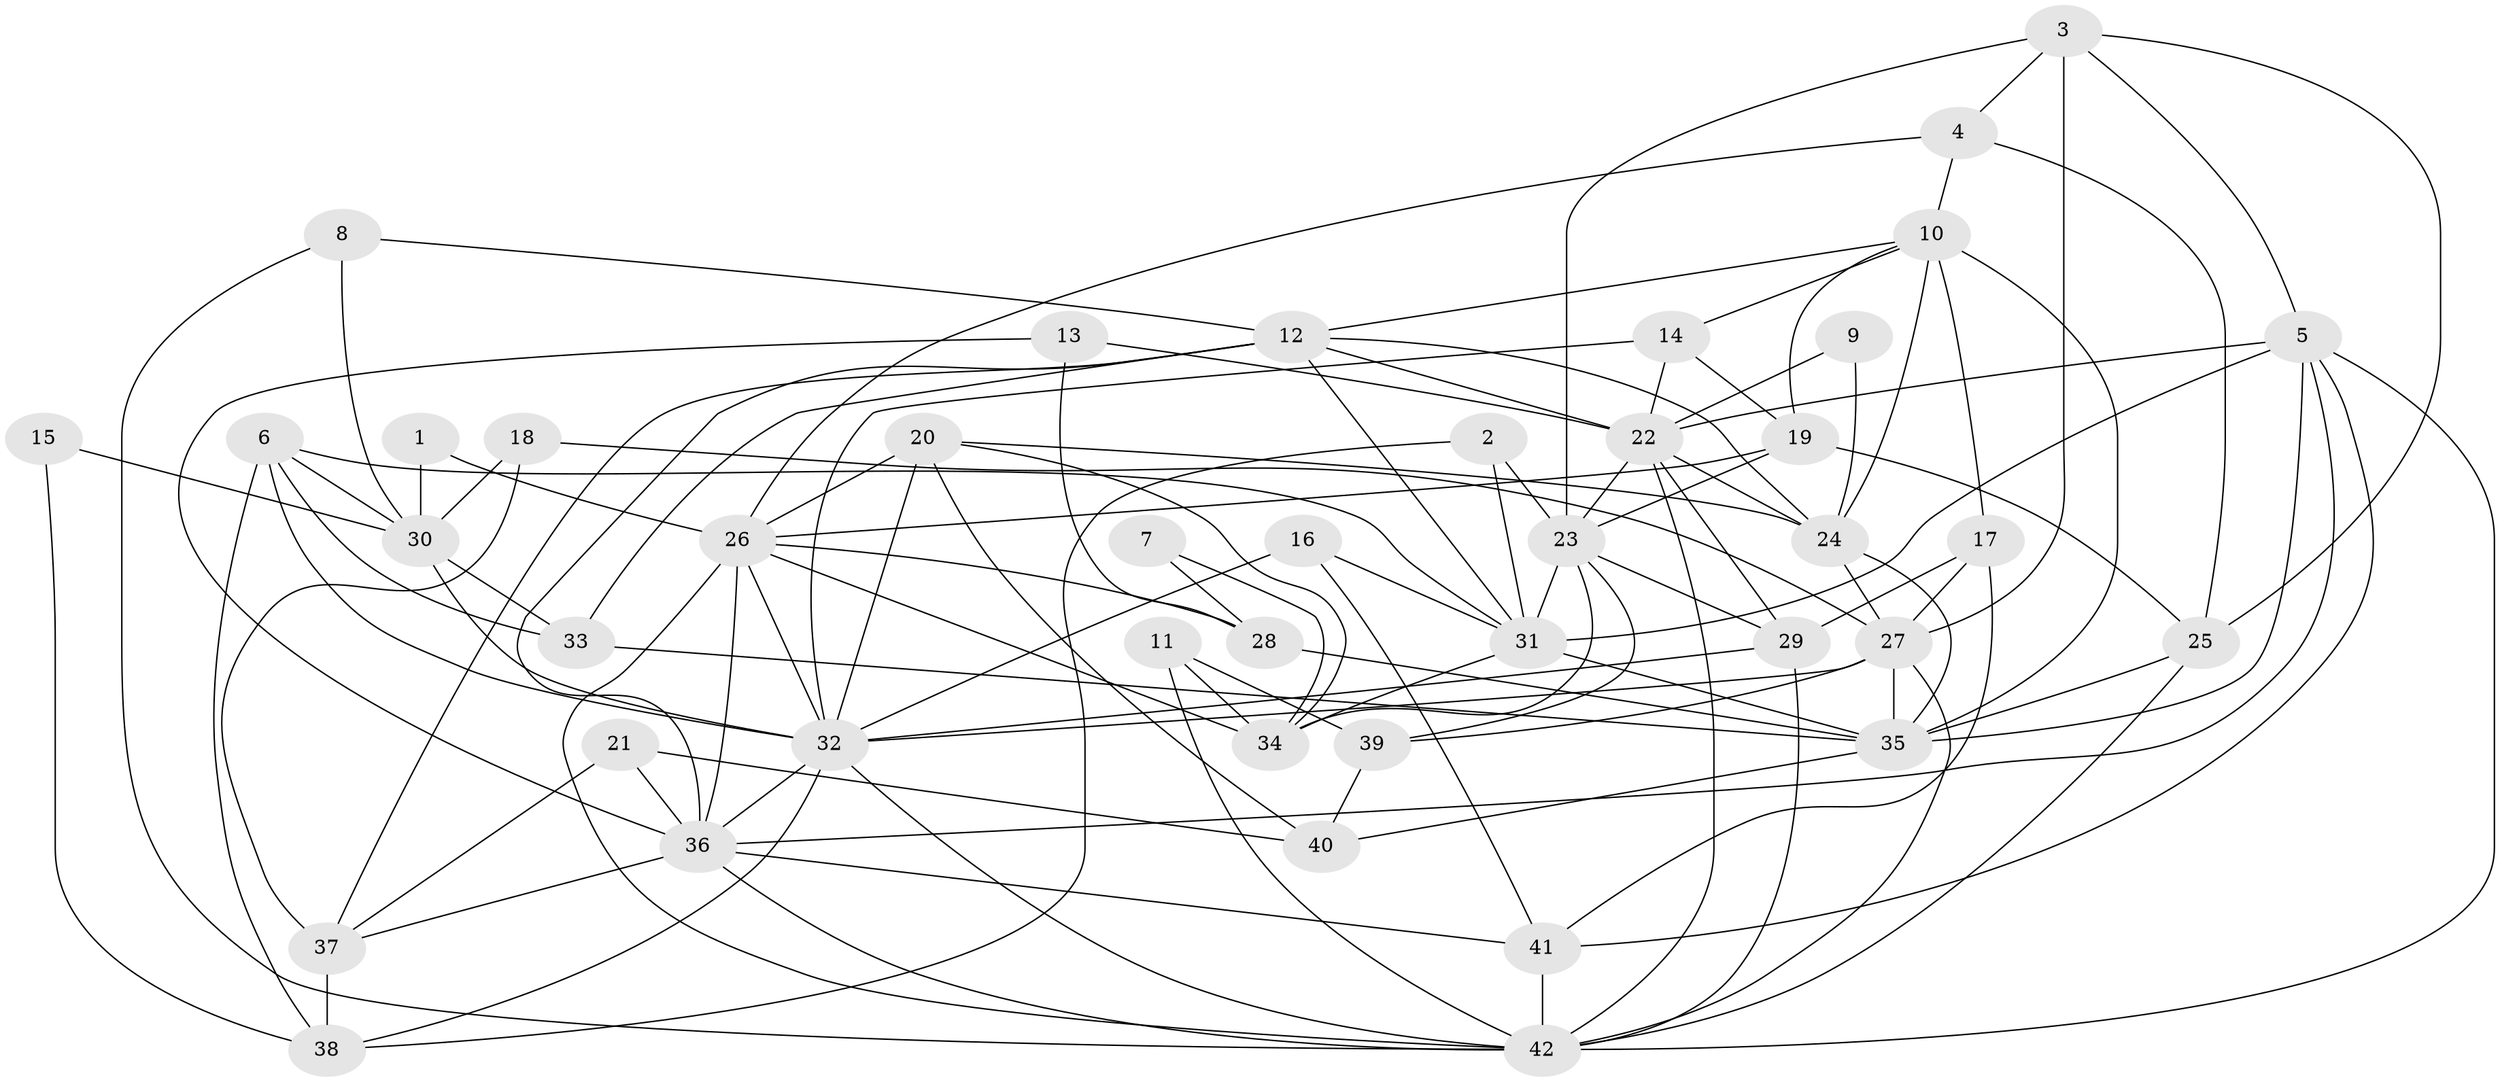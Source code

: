 // original degree distribution, {4: 0.27380952380952384, 5: 0.19047619047619047, 2: 0.15476190476190477, 6: 0.08333333333333333, 3: 0.23809523809523808, 7: 0.047619047619047616, 8: 0.011904761904761904}
// Generated by graph-tools (version 1.1) at 2025/50/03/09/25 03:50:12]
// undirected, 42 vertices, 113 edges
graph export_dot {
graph [start="1"]
  node [color=gray90,style=filled];
  1;
  2;
  3;
  4;
  5;
  6;
  7;
  8;
  9;
  10;
  11;
  12;
  13;
  14;
  15;
  16;
  17;
  18;
  19;
  20;
  21;
  22;
  23;
  24;
  25;
  26;
  27;
  28;
  29;
  30;
  31;
  32;
  33;
  34;
  35;
  36;
  37;
  38;
  39;
  40;
  41;
  42;
  1 -- 26 [weight=1.0];
  1 -- 30 [weight=1.0];
  2 -- 23 [weight=1.0];
  2 -- 31 [weight=1.0];
  2 -- 38 [weight=1.0];
  3 -- 4 [weight=1.0];
  3 -- 5 [weight=1.0];
  3 -- 23 [weight=1.0];
  3 -- 25 [weight=1.0];
  3 -- 27 [weight=1.0];
  4 -- 10 [weight=1.0];
  4 -- 25 [weight=1.0];
  4 -- 26 [weight=1.0];
  5 -- 22 [weight=1.0];
  5 -- 31 [weight=1.0];
  5 -- 35 [weight=1.0];
  5 -- 36 [weight=1.0];
  5 -- 41 [weight=1.0];
  5 -- 42 [weight=1.0];
  6 -- 30 [weight=1.0];
  6 -- 31 [weight=1.0];
  6 -- 32 [weight=1.0];
  6 -- 33 [weight=1.0];
  6 -- 38 [weight=1.0];
  7 -- 28 [weight=1.0];
  7 -- 34 [weight=1.0];
  8 -- 12 [weight=1.0];
  8 -- 30 [weight=1.0];
  8 -- 42 [weight=1.0];
  9 -- 22 [weight=1.0];
  9 -- 24 [weight=1.0];
  10 -- 12 [weight=1.0];
  10 -- 14 [weight=1.0];
  10 -- 17 [weight=1.0];
  10 -- 19 [weight=1.0];
  10 -- 24 [weight=1.0];
  10 -- 35 [weight=1.0];
  11 -- 34 [weight=1.0];
  11 -- 39 [weight=1.0];
  11 -- 42 [weight=1.0];
  12 -- 22 [weight=1.0];
  12 -- 24 [weight=1.0];
  12 -- 31 [weight=1.0];
  12 -- 33 [weight=1.0];
  12 -- 36 [weight=1.0];
  12 -- 37 [weight=1.0];
  13 -- 22 [weight=1.0];
  13 -- 28 [weight=1.0];
  13 -- 36 [weight=1.0];
  14 -- 19 [weight=1.0];
  14 -- 22 [weight=1.0];
  14 -- 32 [weight=1.0];
  15 -- 30 [weight=1.0];
  15 -- 38 [weight=1.0];
  16 -- 31 [weight=1.0];
  16 -- 32 [weight=1.0];
  16 -- 41 [weight=1.0];
  17 -- 27 [weight=1.0];
  17 -- 29 [weight=1.0];
  17 -- 41 [weight=1.0];
  18 -- 27 [weight=1.0];
  18 -- 30 [weight=1.0];
  18 -- 37 [weight=1.0];
  19 -- 23 [weight=1.0];
  19 -- 25 [weight=1.0];
  19 -- 26 [weight=1.0];
  20 -- 24 [weight=1.0];
  20 -- 26 [weight=1.0];
  20 -- 32 [weight=1.0];
  20 -- 34 [weight=1.0];
  20 -- 40 [weight=1.0];
  21 -- 36 [weight=1.0];
  21 -- 37 [weight=1.0];
  21 -- 40 [weight=1.0];
  22 -- 23 [weight=1.0];
  22 -- 24 [weight=1.0];
  22 -- 29 [weight=1.0];
  22 -- 42 [weight=1.0];
  23 -- 29 [weight=1.0];
  23 -- 31 [weight=1.0];
  23 -- 34 [weight=1.0];
  23 -- 39 [weight=1.0];
  24 -- 27 [weight=1.0];
  24 -- 35 [weight=2.0];
  25 -- 35 [weight=1.0];
  25 -- 42 [weight=2.0];
  26 -- 28 [weight=1.0];
  26 -- 32 [weight=1.0];
  26 -- 34 [weight=1.0];
  26 -- 36 [weight=1.0];
  26 -- 42 [weight=2.0];
  27 -- 32 [weight=1.0];
  27 -- 35 [weight=3.0];
  27 -- 39 [weight=1.0];
  27 -- 42 [weight=1.0];
  28 -- 35 [weight=1.0];
  29 -- 32 [weight=1.0];
  29 -- 42 [weight=1.0];
  30 -- 32 [weight=1.0];
  30 -- 33 [weight=2.0];
  31 -- 34 [weight=1.0];
  31 -- 35 [weight=1.0];
  32 -- 36 [weight=2.0];
  32 -- 38 [weight=1.0];
  32 -- 42 [weight=1.0];
  33 -- 35 [weight=1.0];
  35 -- 40 [weight=1.0];
  36 -- 37 [weight=1.0];
  36 -- 41 [weight=1.0];
  36 -- 42 [weight=1.0];
  37 -- 38 [weight=1.0];
  39 -- 40 [weight=1.0];
  41 -- 42 [weight=1.0];
}
